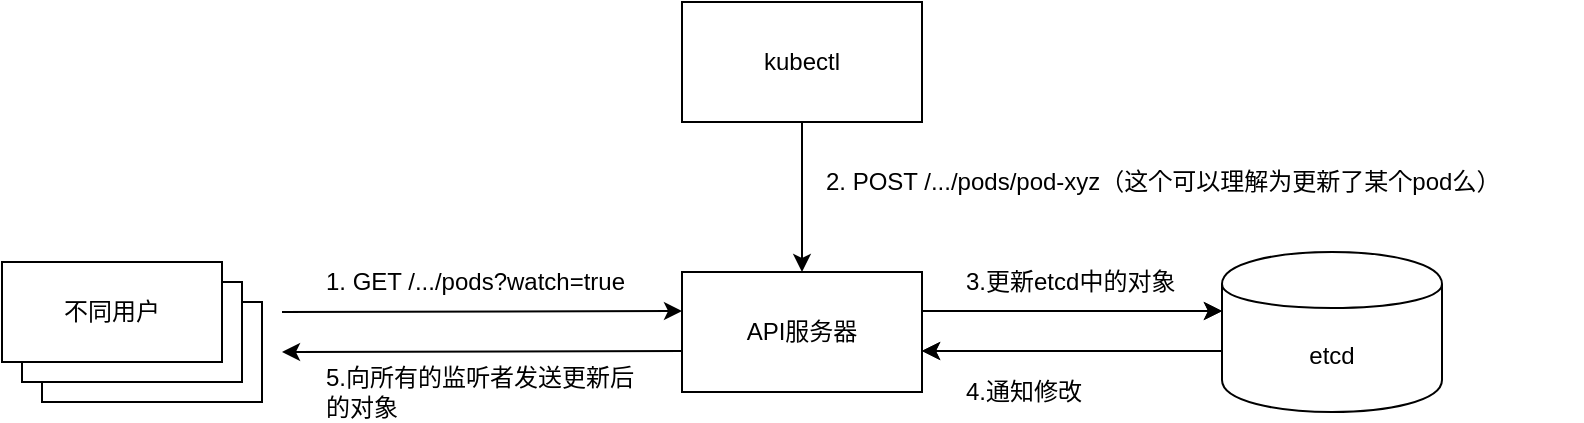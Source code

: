 <mxfile version="12.6.5" type="device"><diagram id="TUMxqaIBEmMOEqcOEb6h" name="Page-1"><mxGraphModel dx="1024" dy="592" grid="1" gridSize="10" guides="1" tooltips="1" connect="1" arrows="1" fold="1" page="1" pageScale="1" pageWidth="2339" pageHeight="3300" math="0" shadow="0"><root><mxCell id="0"/><mxCell id="1" parent="0"/><mxCell id="LibysLpfEYweOxgy3MO9-14" value="" style="rounded=0;whiteSpace=wrap;html=1;" vertex="1" parent="1"><mxGeometry x="70" y="350" width="110" height="50" as="geometry"/></mxCell><mxCell id="LibysLpfEYweOxgy3MO9-13" value="" style="rounded=0;whiteSpace=wrap;html=1;" vertex="1" parent="1"><mxGeometry x="60" y="340" width="110" height="50" as="geometry"/></mxCell><mxCell id="LibysLpfEYweOxgy3MO9-1" value="API服务器" style="rounded=0;whiteSpace=wrap;html=1;" vertex="1" parent="1"><mxGeometry x="390" y="335" width="120" height="60" as="geometry"/></mxCell><mxCell id="LibysLpfEYweOxgy3MO9-3" style="edgeStyle=orthogonalEdgeStyle;rounded=0;orthogonalLoop=1;jettySize=auto;html=1;entryX=0.5;entryY=0;entryDx=0;entryDy=0;" edge="1" parent="1" source="LibysLpfEYweOxgy3MO9-2" target="LibysLpfEYweOxgy3MO9-1"><mxGeometry relative="1" as="geometry"/></mxCell><mxCell id="LibysLpfEYweOxgy3MO9-2" value="kubectl" style="rounded=0;whiteSpace=wrap;html=1;" vertex="1" parent="1"><mxGeometry x="390" y="200" width="120" height="60" as="geometry"/></mxCell><mxCell id="LibysLpfEYweOxgy3MO9-4" value="etcd" style="shape=cylinder;whiteSpace=wrap;html=1;boundedLbl=1;backgroundOutline=1;" vertex="1" parent="1"><mxGeometry x="660" y="325" width="110" height="80" as="geometry"/></mxCell><mxCell id="LibysLpfEYweOxgy3MO9-6" value="" style="endArrow=classic;html=1;" edge="1" parent="1"><mxGeometry width="50" height="50" relative="1" as="geometry"><mxPoint x="510" y="354.5" as="sourcePoint"/><mxPoint x="660" y="354.5" as="targetPoint"/></mxGeometry></mxCell><mxCell id="LibysLpfEYweOxgy3MO9-7" value="" style="endArrow=none;html=1;endFill=0;startArrow=classic;startFill=1;" edge="1" parent="1"><mxGeometry width="50" height="50" relative="1" as="geometry"><mxPoint x="510" y="374.5" as="sourcePoint"/><mxPoint x="660" y="374.5" as="targetPoint"/></mxGeometry></mxCell><mxCell id="LibysLpfEYweOxgy3MO9-8" value="" style="endArrow=none;html=1;endFill=0;startArrow=classic;startFill=1;" edge="1" parent="1"><mxGeometry width="50" height="50" relative="1" as="geometry"><mxPoint x="510" y="374.5" as="sourcePoint"/><mxPoint x="660" y="374.5" as="targetPoint"/></mxGeometry></mxCell><mxCell id="LibysLpfEYweOxgy3MO9-9" value="" style="endArrow=classic;html=1;" edge="1" parent="1"><mxGeometry width="50" height="50" relative="1" as="geometry"><mxPoint x="510" y="354.5" as="sourcePoint"/><mxPoint x="660" y="354.5" as="targetPoint"/></mxGeometry></mxCell><mxCell id="LibysLpfEYweOxgy3MO9-10" value="" style="endArrow=none;html=1;endFill=0;startArrow=classic;startFill=1;" edge="1" parent="1"><mxGeometry width="50" height="50" relative="1" as="geometry"><mxPoint x="190" y="375" as="sourcePoint"/><mxPoint x="390" y="374.5" as="targetPoint"/></mxGeometry></mxCell><mxCell id="LibysLpfEYweOxgy3MO9-11" value="" style="endArrow=classic;html=1;" edge="1" parent="1"><mxGeometry width="50" height="50" relative="1" as="geometry"><mxPoint x="190" y="355" as="sourcePoint"/><mxPoint x="390" y="354.5" as="targetPoint"/></mxGeometry></mxCell><mxCell id="LibysLpfEYweOxgy3MO9-12" value="不同用户" style="rounded=0;whiteSpace=wrap;html=1;" vertex="1" parent="1"><mxGeometry x="50" y="330" width="110" height="50" as="geometry"/></mxCell><mxCell id="LibysLpfEYweOxgy3MO9-15" value="1. GET /.../pods?watch=true" style="text;html=1;strokeColor=none;fillColor=none;align=left;verticalAlign=middle;whiteSpace=wrap;rounded=0;" vertex="1" parent="1"><mxGeometry x="210" y="330" width="160" height="20" as="geometry"/></mxCell><mxCell id="LibysLpfEYweOxgy3MO9-16" value="2. POST /.../pods/pod-xyz（这个可以理解为更新了某个pod么）" style="text;html=1;strokeColor=none;fillColor=none;align=left;verticalAlign=middle;whiteSpace=wrap;rounded=0;" vertex="1" parent="1"><mxGeometry x="460" y="280" width="380" height="20" as="geometry"/></mxCell><mxCell id="LibysLpfEYweOxgy3MO9-17" value="3.更新etcd中的对象" style="text;html=1;strokeColor=none;fillColor=none;align=left;verticalAlign=middle;whiteSpace=wrap;rounded=0;" vertex="1" parent="1"><mxGeometry x="530" y="330" width="160" height="20" as="geometry"/></mxCell><mxCell id="LibysLpfEYweOxgy3MO9-19" value="4.通知修改" style="text;html=1;strokeColor=none;fillColor=none;align=left;verticalAlign=middle;whiteSpace=wrap;rounded=0;" vertex="1" parent="1"><mxGeometry x="530" y="385" width="160" height="20" as="geometry"/></mxCell><mxCell id="LibysLpfEYweOxgy3MO9-20" value="5.向所有的监听者发送更新后的对象" style="text;html=1;strokeColor=none;fillColor=none;align=left;verticalAlign=middle;whiteSpace=wrap;rounded=0;" vertex="1" parent="1"><mxGeometry x="210" y="385" width="160" height="20" as="geometry"/></mxCell></root></mxGraphModel></diagram></mxfile>